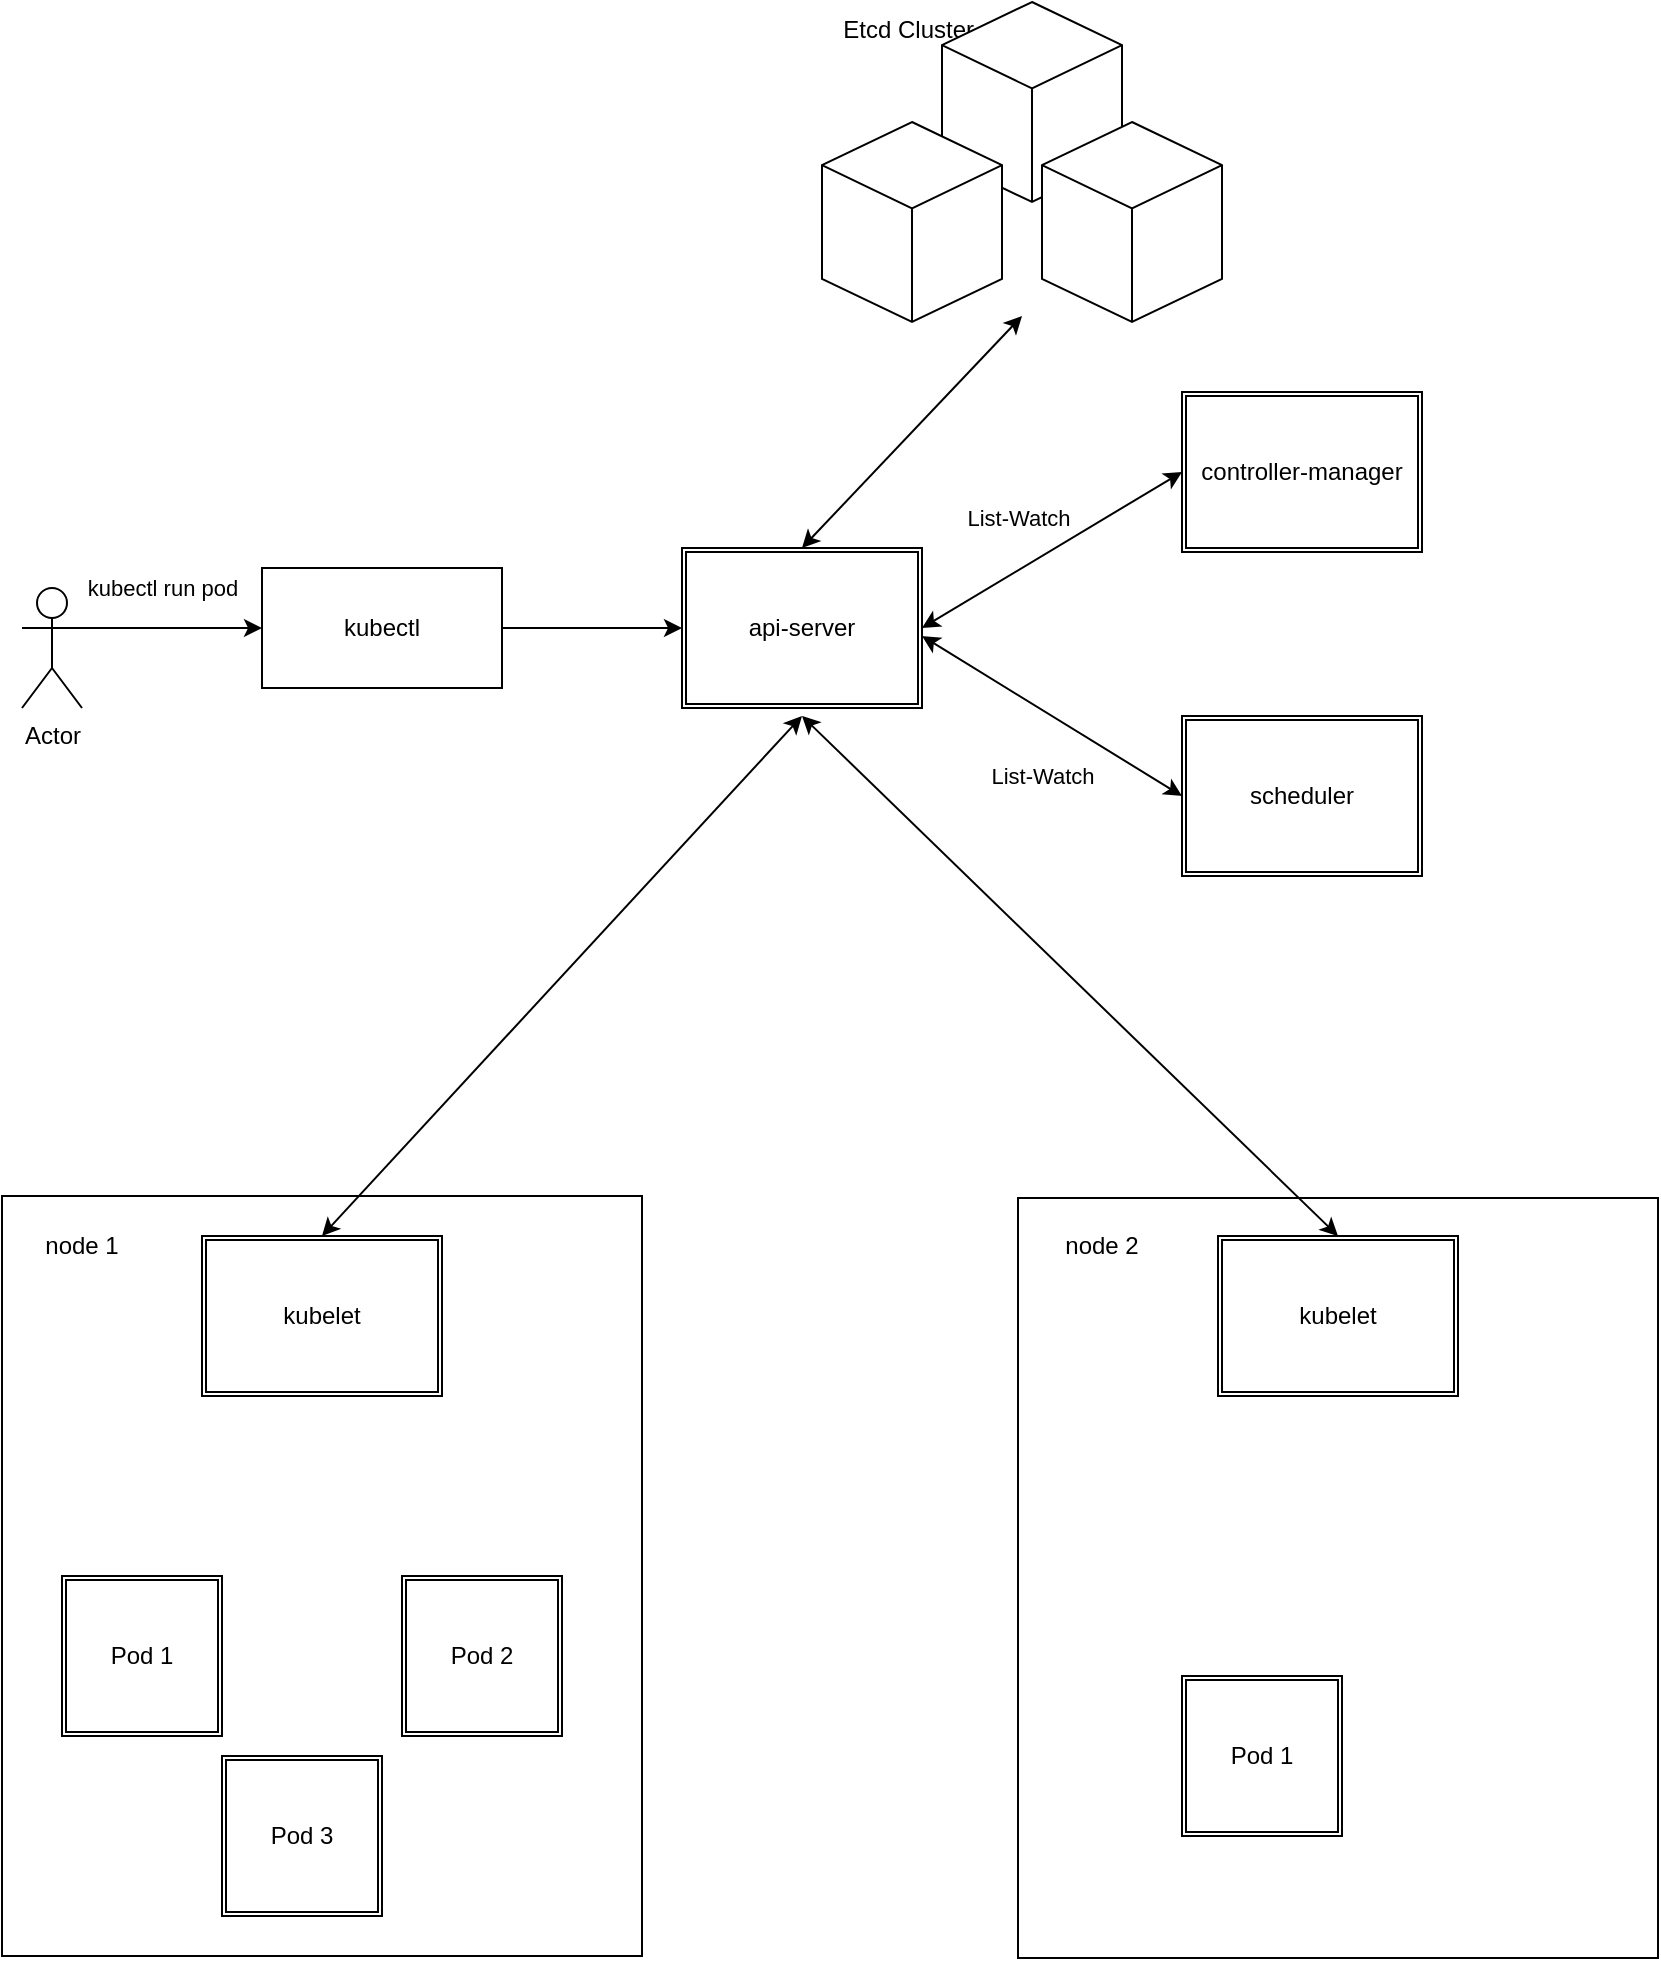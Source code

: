 <mxfile version="15.8.3" type="github">
  <diagram id="R2lEEEUBdFMjLlhIrx00" name="Page-1">
    <mxGraphModel dx="2062" dy="1162" grid="1" gridSize="10" guides="1" tooltips="1" connect="1" arrows="1" fold="1" page="1" pageScale="1" pageWidth="850" pageHeight="1100" math="0" shadow="0" extFonts="Permanent Marker^https://fonts.googleapis.com/css?family=Permanent+Marker">
      <root>
        <mxCell id="0" />
        <mxCell id="1" parent="0" />
        <mxCell id="6GxGnjm8dAnhBYVgVaJ6-19" value="" style="rounded=0;whiteSpace=wrap;html=1;" vertex="1" parent="1">
          <mxGeometry x="518" y="621" width="320" height="380" as="geometry" />
        </mxCell>
        <mxCell id="6GxGnjm8dAnhBYVgVaJ6-18" value="" style="rounded=0;whiteSpace=wrap;html=1;" vertex="1" parent="1">
          <mxGeometry x="10" y="620" width="320" height="380" as="geometry" />
        </mxCell>
        <mxCell id="6GxGnjm8dAnhBYVgVaJ6-8" value="Etcd Cluster                                  " style="group" vertex="1" connectable="0" parent="1">
          <mxGeometry x="420" y="23" width="200" height="160" as="geometry" />
        </mxCell>
        <mxCell id="6GxGnjm8dAnhBYVgVaJ6-5" value="" style="html=1;whiteSpace=wrap;shape=isoCube2;backgroundOutline=1;isoAngle=15;" vertex="1" parent="6GxGnjm8dAnhBYVgVaJ6-8">
          <mxGeometry x="60" width="90" height="100" as="geometry" />
        </mxCell>
        <mxCell id="6GxGnjm8dAnhBYVgVaJ6-6" value="" style="html=1;whiteSpace=wrap;shape=isoCube2;backgroundOutline=1;isoAngle=15;" vertex="1" parent="6GxGnjm8dAnhBYVgVaJ6-8">
          <mxGeometry y="60" width="90" height="100" as="geometry" />
        </mxCell>
        <mxCell id="6GxGnjm8dAnhBYVgVaJ6-7" value="" style="html=1;whiteSpace=wrap;shape=isoCube2;backgroundOutline=1;isoAngle=15;" vertex="1" parent="6GxGnjm8dAnhBYVgVaJ6-8">
          <mxGeometry x="110" y="60" width="90" height="100" as="geometry" />
        </mxCell>
        <mxCell id="6GxGnjm8dAnhBYVgVaJ6-13" style="edgeStyle=orthogonalEdgeStyle;rounded=0;orthogonalLoop=1;jettySize=auto;html=1;" edge="1" parent="1" source="6GxGnjm8dAnhBYVgVaJ6-2" target="6GxGnjm8dAnhBYVgVaJ6-4">
          <mxGeometry relative="1" as="geometry" />
        </mxCell>
        <mxCell id="6GxGnjm8dAnhBYVgVaJ6-2" value="kubectl" style="rounded=0;whiteSpace=wrap;html=1;" vertex="1" parent="1">
          <mxGeometry x="140" y="306" width="120" height="60" as="geometry" />
        </mxCell>
        <mxCell id="6GxGnjm8dAnhBYVgVaJ6-1" value="Actor" style="shape=umlActor;verticalLabelPosition=bottom;verticalAlign=top;html=1;outlineConnect=0;" vertex="1" parent="1">
          <mxGeometry x="20" y="316" width="30" height="60" as="geometry" />
        </mxCell>
        <mxCell id="6GxGnjm8dAnhBYVgVaJ6-3" value="" style="endArrow=classic;html=1;rounded=0;exitX=1;exitY=0.333;exitDx=0;exitDy=0;exitPerimeter=0;entryX=0;entryY=0.5;entryDx=0;entryDy=0;" edge="1" parent="1" source="6GxGnjm8dAnhBYVgVaJ6-1" target="6GxGnjm8dAnhBYVgVaJ6-2">
          <mxGeometry width="50" height="50" relative="1" as="geometry">
            <mxPoint x="90" y="376" as="sourcePoint" />
            <mxPoint x="140" y="326" as="targetPoint" />
          </mxGeometry>
        </mxCell>
        <mxCell id="6GxGnjm8dAnhBYVgVaJ6-12" value="kubectl run pod" style="edgeLabel;html=1;align=center;verticalAlign=middle;resizable=0;points=[];" vertex="1" connectable="0" parent="6GxGnjm8dAnhBYVgVaJ6-3">
          <mxGeometry x="0.259" y="-2" relative="1" as="geometry">
            <mxPoint x="-17" y="-22" as="offset" />
          </mxGeometry>
        </mxCell>
        <mxCell id="6GxGnjm8dAnhBYVgVaJ6-4" value="api-server" style="shape=ext;double=1;rounded=0;whiteSpace=wrap;html=1;" vertex="1" parent="1">
          <mxGeometry x="350" y="296" width="120" height="80" as="geometry" />
        </mxCell>
        <mxCell id="6GxGnjm8dAnhBYVgVaJ6-10" value="controller-manager" style="shape=ext;double=1;rounded=0;whiteSpace=wrap;html=1;" vertex="1" parent="1">
          <mxGeometry x="600" y="218" width="120" height="80" as="geometry" />
        </mxCell>
        <mxCell id="6GxGnjm8dAnhBYVgVaJ6-11" value="scheduler" style="shape=ext;double=1;rounded=0;whiteSpace=wrap;html=1;" vertex="1" parent="1">
          <mxGeometry x="600" y="380" width="120" height="80" as="geometry" />
        </mxCell>
        <mxCell id="6GxGnjm8dAnhBYVgVaJ6-15" value="kubelet" style="shape=ext;double=1;rounded=0;whiteSpace=wrap;html=1;" vertex="1" parent="1">
          <mxGeometry x="110" y="640" width="120" height="80" as="geometry" />
        </mxCell>
        <mxCell id="6GxGnjm8dAnhBYVgVaJ6-16" value="kubelet" style="shape=ext;double=1;rounded=0;whiteSpace=wrap;html=1;" vertex="1" parent="1">
          <mxGeometry x="618" y="640" width="120" height="80" as="geometry" />
        </mxCell>
        <mxCell id="6GxGnjm8dAnhBYVgVaJ6-20" value="node 1" style="text;html=1;strokeColor=none;fillColor=none;align=center;verticalAlign=middle;whiteSpace=wrap;rounded=0;" vertex="1" parent="1">
          <mxGeometry x="20" y="630" width="60" height="30" as="geometry" />
        </mxCell>
        <mxCell id="6GxGnjm8dAnhBYVgVaJ6-21" value="node 2" style="text;html=1;strokeColor=none;fillColor=none;align=center;verticalAlign=middle;whiteSpace=wrap;rounded=0;" vertex="1" parent="1">
          <mxGeometry x="530" y="630" width="60" height="30" as="geometry" />
        </mxCell>
        <mxCell id="6GxGnjm8dAnhBYVgVaJ6-22" value="Pod 1" style="shape=ext;double=1;whiteSpace=wrap;html=1;aspect=fixed;" vertex="1" parent="1">
          <mxGeometry x="40" y="810" width="80" height="80" as="geometry" />
        </mxCell>
        <mxCell id="6GxGnjm8dAnhBYVgVaJ6-23" value="Pod 3" style="shape=ext;double=1;whiteSpace=wrap;html=1;aspect=fixed;" vertex="1" parent="1">
          <mxGeometry x="120" y="900" width="80" height="80" as="geometry" />
        </mxCell>
        <mxCell id="6GxGnjm8dAnhBYVgVaJ6-24" value="Pod 2" style="shape=ext;double=1;whiteSpace=wrap;html=1;aspect=fixed;" vertex="1" parent="1">
          <mxGeometry x="210" y="810" width="80" height="80" as="geometry" />
        </mxCell>
        <mxCell id="6GxGnjm8dAnhBYVgVaJ6-25" value="Pod 1" style="shape=ext;double=1;whiteSpace=wrap;html=1;aspect=fixed;" vertex="1" parent="1">
          <mxGeometry x="600" y="860" width="80" height="80" as="geometry" />
        </mxCell>
        <mxCell id="6GxGnjm8dAnhBYVgVaJ6-28" value="" style="endArrow=classic;startArrow=classic;html=1;rounded=0;exitX=0.5;exitY=0;exitDx=0;exitDy=0;" edge="1" parent="1" source="6GxGnjm8dAnhBYVgVaJ6-4">
          <mxGeometry width="50" height="50" relative="1" as="geometry">
            <mxPoint x="430" y="268" as="sourcePoint" />
            <mxPoint x="520" y="180" as="targetPoint" />
          </mxGeometry>
        </mxCell>
        <mxCell id="6GxGnjm8dAnhBYVgVaJ6-29" value="" style="endArrow=classic;startArrow=classic;html=1;rounded=0;exitX=1;exitY=0.5;exitDx=0;exitDy=0;entryX=0;entryY=0.5;entryDx=0;entryDy=0;" edge="1" parent="1" source="6GxGnjm8dAnhBYVgVaJ6-4" target="6GxGnjm8dAnhBYVgVaJ6-10">
          <mxGeometry width="50" height="50" relative="1" as="geometry">
            <mxPoint x="420" y="306" as="sourcePoint" />
            <mxPoint x="530" y="190" as="targetPoint" />
            <Array as="points" />
          </mxGeometry>
        </mxCell>
        <mxCell id="6GxGnjm8dAnhBYVgVaJ6-31" value="List-Watch" style="edgeLabel;html=1;align=center;verticalAlign=middle;resizable=0;points=[];" vertex="1" connectable="0" parent="6GxGnjm8dAnhBYVgVaJ6-29">
          <mxGeometry x="-0.226" y="-3" relative="1" as="geometry">
            <mxPoint x="-4" y="-28" as="offset" />
          </mxGeometry>
        </mxCell>
        <mxCell id="6GxGnjm8dAnhBYVgVaJ6-30" value="" style="endArrow=classic;startArrow=classic;html=1;rounded=0;entryX=0;entryY=0.5;entryDx=0;entryDy=0;" edge="1" parent="1" target="6GxGnjm8dAnhBYVgVaJ6-11">
          <mxGeometry width="50" height="50" relative="1" as="geometry">
            <mxPoint x="470" y="340" as="sourcePoint" />
            <mxPoint x="610" y="268" as="targetPoint" />
            <Array as="points" />
          </mxGeometry>
        </mxCell>
        <mxCell id="6GxGnjm8dAnhBYVgVaJ6-32" value="List-Watch" style="edgeLabel;html=1;align=center;verticalAlign=middle;resizable=0;points=[];" vertex="1" connectable="0" parent="1">
          <mxGeometry x="529.996" y="409.997" as="geometry" />
        </mxCell>
        <mxCell id="6GxGnjm8dAnhBYVgVaJ6-33" value="" style="endArrow=classic;startArrow=classic;html=1;rounded=0;entryX=0.5;entryY=0;entryDx=0;entryDy=0;" edge="1" parent="1" target="6GxGnjm8dAnhBYVgVaJ6-15">
          <mxGeometry width="50" height="50" relative="1" as="geometry">
            <mxPoint x="410" y="380" as="sourcePoint" />
            <mxPoint x="610" y="430" as="targetPoint" />
            <Array as="points" />
          </mxGeometry>
        </mxCell>
        <mxCell id="6GxGnjm8dAnhBYVgVaJ6-34" value="" style="endArrow=classic;startArrow=classic;html=1;rounded=0;entryX=0.5;entryY=0;entryDx=0;entryDy=0;" edge="1" parent="1" target="6GxGnjm8dAnhBYVgVaJ6-16">
          <mxGeometry width="50" height="50" relative="1" as="geometry">
            <mxPoint x="410" y="380" as="sourcePoint" />
            <mxPoint x="180" y="650" as="targetPoint" />
            <Array as="points" />
          </mxGeometry>
        </mxCell>
      </root>
    </mxGraphModel>
  </diagram>
</mxfile>
